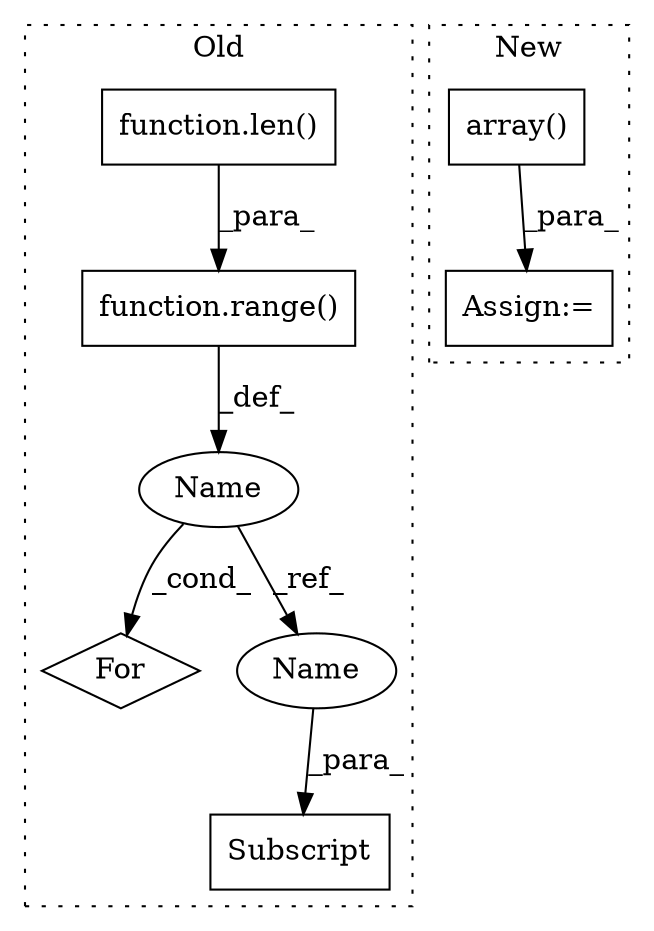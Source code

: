 digraph G {
subgraph cluster0 {
1 [label="function.range()" a="75" s="933,951" l="6,1" shape="box"];
4 [label="For" a="107" s="921,952" l="4,14" shape="diamond"];
5 [label="Name" a="87" s="925" l="4" shape="ellipse"];
6 [label="Subscript" a="63" s="1078,0" l="13,0" shape="box"];
7 [label="function.len()" a="75" s="939,950" l="4,1" shape="box"];
8 [label="Name" a="87" s="1086" l="4" shape="ellipse"];
label = "Old";
style="dotted";
}
subgraph cluster1 {
2 [label="array()" a="75" s="966,979" l="9,1" shape="box"];
3 [label="Assign:=" a="68" s="928" l="3" shape="box"];
label = "New";
style="dotted";
}
1 -> 5 [label="_def_"];
2 -> 3 [label="_para_"];
5 -> 8 [label="_ref_"];
5 -> 4 [label="_cond_"];
7 -> 1 [label="_para_"];
8 -> 6 [label="_para_"];
}